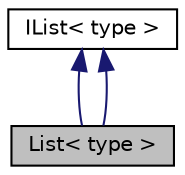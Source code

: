digraph G
{
  edge [fontname="Helvetica",fontsize="10",labelfontname="Helvetica",labelfontsize="10"];
  node [fontname="Helvetica",fontsize="10",shape=record];
  Node1 [label="List\< type \>",height=0.2,width=0.4,color="black", fillcolor="grey75", style="filled" fontcolor="black"];
  Node2 -> Node1 [dir="back",color="midnightblue",fontsize="10",style="solid",fontname="Helvetica"];
  Node2 [label="IList\< type \>",height=0.2,width=0.4,color="black", fillcolor="white", style="filled",URL="$class_i_list.html"];
  Node2 -> Node1 [dir="back",color="midnightblue",fontsize="10",style="solid",fontname="Helvetica"];
}

